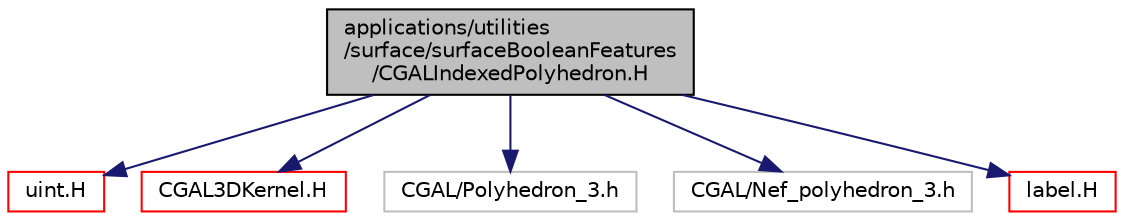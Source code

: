 digraph "applications/utilities/surface/surfaceBooleanFeatures/CGALIndexedPolyhedron.H"
{
  bgcolor="transparent";
  edge [fontname="Helvetica",fontsize="10",labelfontname="Helvetica",labelfontsize="10"];
  node [fontname="Helvetica",fontsize="10",shape=record];
  Node1 [label="applications/utilities\l/surface/surfaceBooleanFeatures\l/CGALIndexedPolyhedron.H",height=0.2,width=0.4,color="black", fillcolor="grey75", style="filled" fontcolor="black"];
  Node1 -> Node2 [color="midnightblue",fontsize="10",style="solid",fontname="Helvetica"];
  Node2 [label="uint.H",height=0.2,width=0.4,color="red",URL="$uint_8H.html",tooltip="System unsigned integer. "];
  Node1 -> Node3 [color="midnightblue",fontsize="10",style="solid",fontname="Helvetica"];
  Node3 [label="CGAL3DKernel.H",height=0.2,width=0.4,color="red",URL="$CGAL3DKernel_8H.html"];
  Node1 -> Node4 [color="midnightblue",fontsize="10",style="solid",fontname="Helvetica"];
  Node4 [label="CGAL/Polyhedron_3.h",height=0.2,width=0.4,color="grey75"];
  Node1 -> Node5 [color="midnightblue",fontsize="10",style="solid",fontname="Helvetica"];
  Node5 [label="CGAL/Nef_polyhedron_3.h",height=0.2,width=0.4,color="grey75"];
  Node1 -> Node6 [color="midnightblue",fontsize="10",style="solid",fontname="Helvetica"];
  Node6 [label="label.H",height=0.2,width=0.4,color="red",URL="$label_8H.html"];
}
